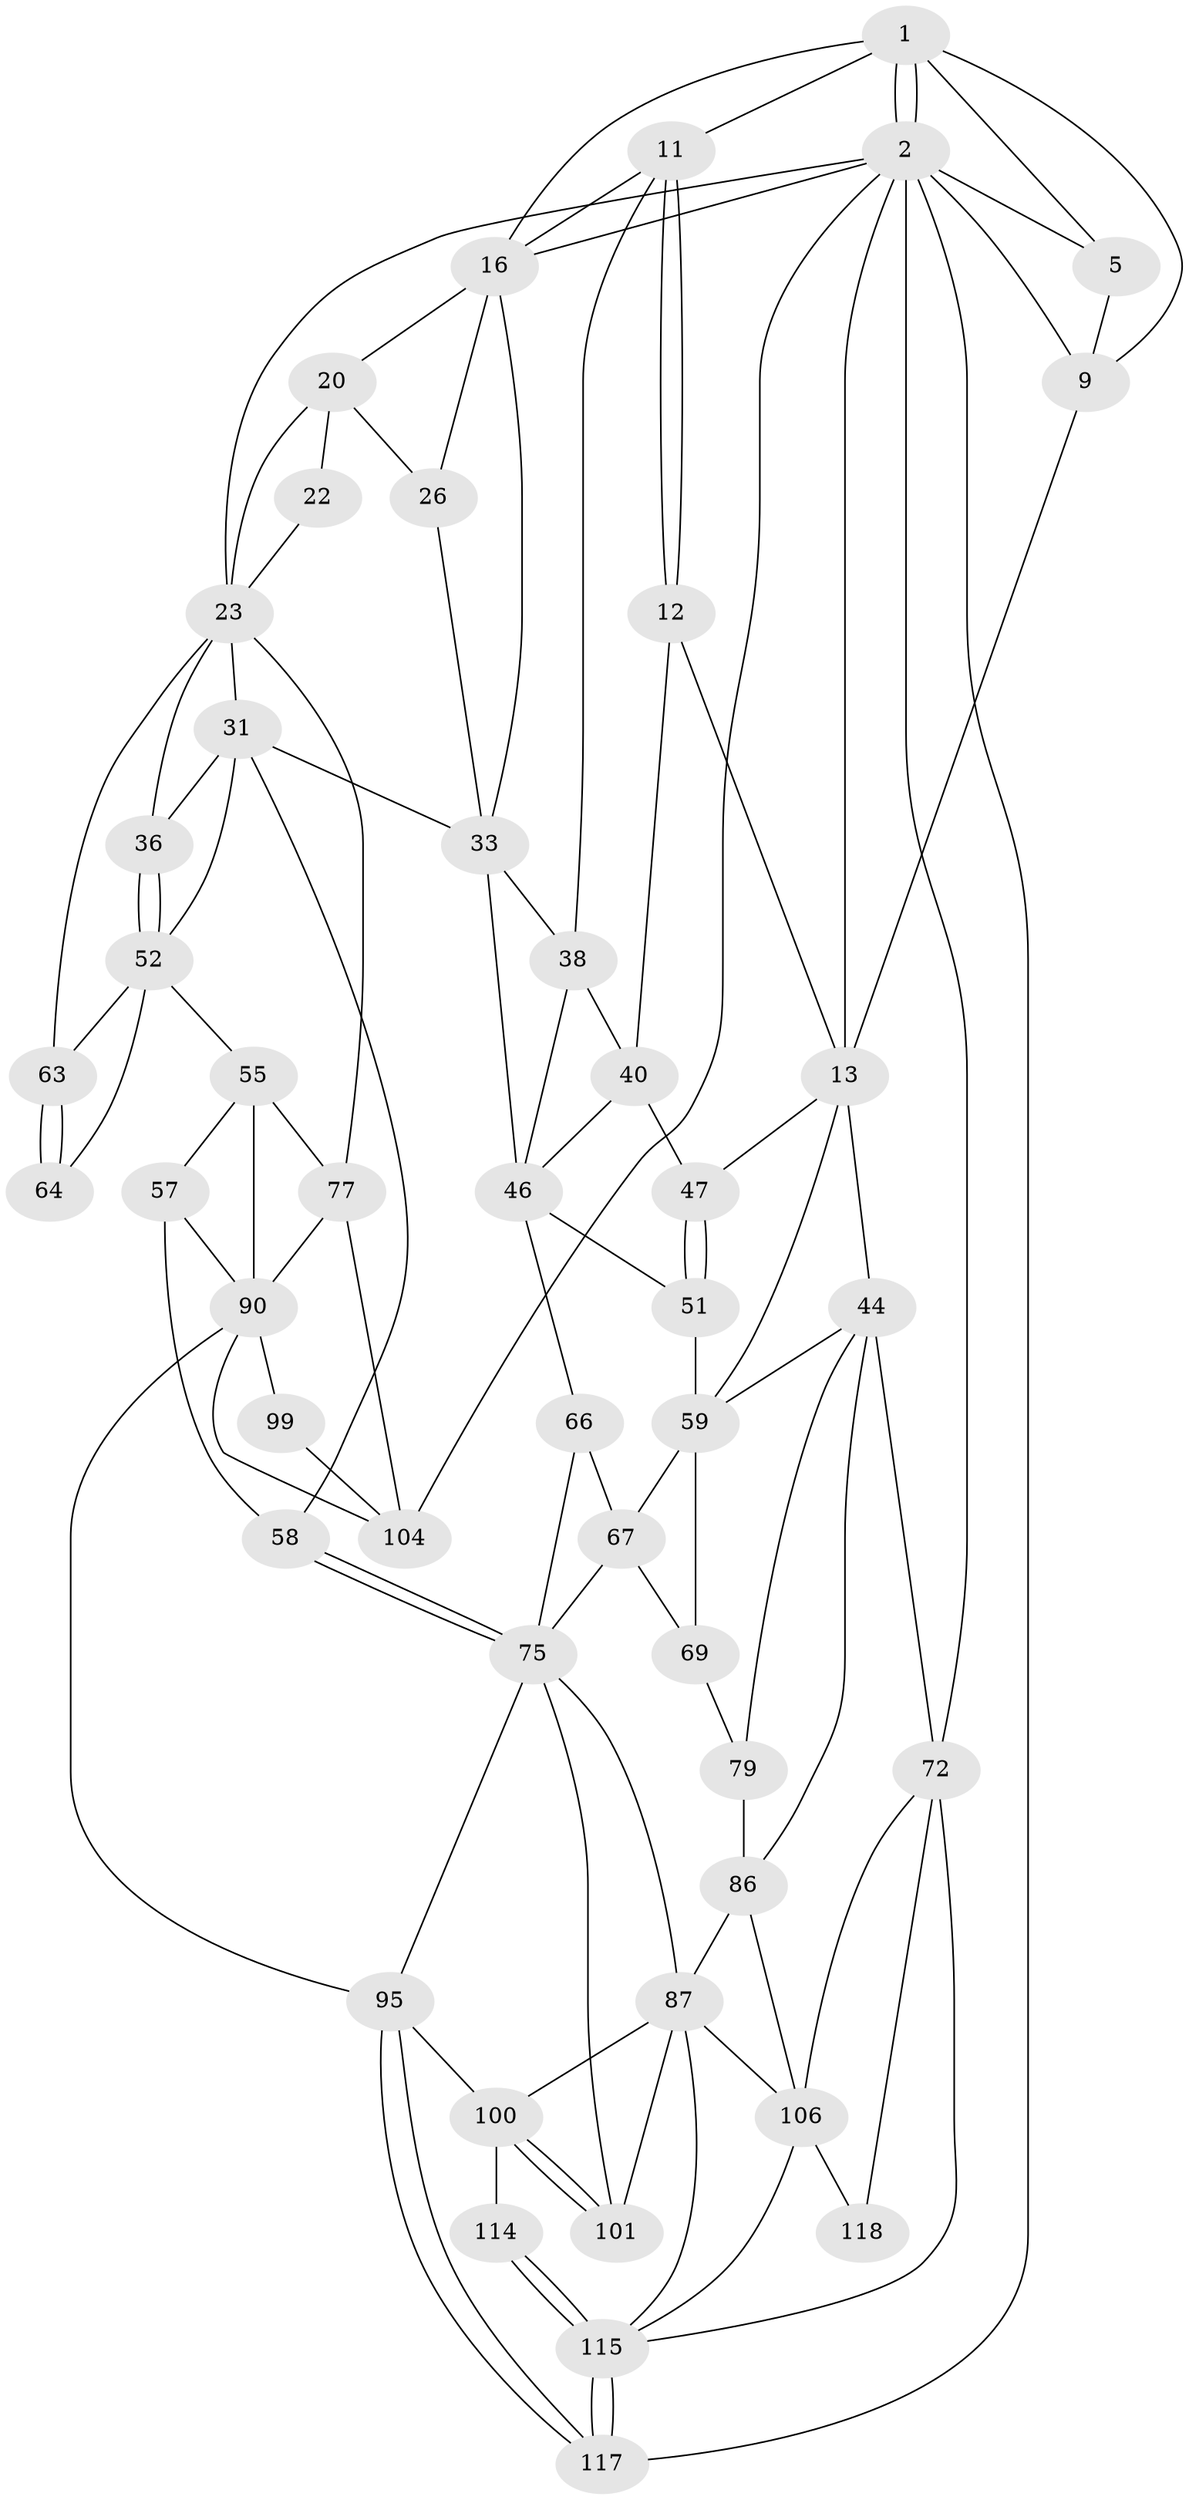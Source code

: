 // original degree distribution, {3: 0.025, 6: 0.23333333333333334, 5: 0.5083333333333333, 4: 0.23333333333333334}
// Generated by graph-tools (version 1.1) at 2025/21/03/04/25 18:21:23]
// undirected, 48 vertices, 108 edges
graph export_dot {
graph [start="1"]
  node [color=gray90,style=filled];
  1 [pos="+0.21479117590359717+0",super="+7"];
  2 [pos="+0+0",super="+3+19"];
  5 [pos="+0+0.07888942726475777",super="+6"];
  9 [pos="+0.07298653580948643+0.11026745991271056",super="+15"];
  11 [pos="+0.2798502514269447+0.09559523400328128",super="+29"];
  12 [pos="+0.1893057804555165+0.23906379964027202"];
  13 [pos="+0.1610332448068131+0.24234214308878407",super="+14+43"];
  16 [pos="+0.39094818434748224+0",super="+27+17"];
  20 [pos="+0.685116823989592+0.13477869631228376",super="+21"];
  22 [pos="+0.9054441107092681+0"];
  23 [pos="+1+0.29748034379867333",super="+62+24"];
  26 [pos="+0.6718200570869409+0.14224074352409063"];
  31 [pos="+0.7578003706043427+0.3498174717670301",super="+37+32"];
  33 [pos="+0.6221682848832512+0.4196118815197422",super="+34"];
  36 [pos="+0.9310393036185183+0.3613207218639841"];
  38 [pos="+0.4216654800850006+0.24486550268120444",super="+39"];
  40 [pos="+0.3617417693279931+0.3276148666038763",super="+41"];
  44 [pos="+0+0.48571206202090295",super="+45"];
  46 [pos="+0.5709182581456237+0.4336006496409901",super="+49"];
  47 [pos="+0.23856857189125902+0.33901938612558863"];
  51 [pos="+0.2724253847352763+0.46023663107487006"];
  52 [pos="+0.9205124496201382+0.46873846796636887",super="+53"];
  55 [pos="+0.8545609759590206+0.6143538560183764",super="+56+78"];
  57 [pos="+0.741235146275946+0.6079961831015178"];
  58 [pos="+0.7154424957426214+0.5959812664672225"];
  59 [pos="+0.15045255454491172+0.4697759738195654",super="+61+60"];
  63 [pos="+1+0.5306004132919971"];
  64 [pos="+0.9636645506148328+0.4945272271160178"];
  66 [pos="+0.43597744136441113+0.5686482022583007"];
  67 [pos="+0.32072554481641125+0.6013965541356541",super="+68+83"];
  69 [pos="+0.1879925483382977+0.578259405865704",super="+81+70"];
  72 [pos="+0+0.8156868178933898",super="+73"];
  75 [pos="+0.611518785332535+0.6897094066996737",super="+76"];
  77 [pos="+1+0.5693850466752526",super="+98"];
  79 [pos="+0.10493440186184834+0.6598697510632485",super="+82"];
  86 [pos="+0.15281931878460245+0.8029108730263872",super="+89"];
  87 [pos="+0.3032614435000715+0.7541465399035665",super="+102+88"];
  90 [pos="+0.9152920710006429+0.6929227599843818",super="+97+91"];
  95 [pos="+0.729654183670834+0.9224867968497914",super="+96"];
  99 [pos="+0.9650128821459145+0.782134483813108"];
  100 [pos="+0.5490962925372939+0.8911745991582471",super="+112"];
  101 [pos="+0.4619686579598773+0.7942535027154646"];
  104 [pos="+1+1",super="+105"];
  106 [pos="+0.11806677222349546+0.8672027771920214",super="+107+111"];
  114 [pos="+0.43876291404323997+1"];
  115 [pos="+0.38981640672961076+1",super="+116"];
  117 [pos="+0.7769582073861696+1"];
  118 [pos="+0.09252424193217251+0.9415864684262796"];
  1 -- 2;
  1 -- 2;
  1 -- 16;
  1 -- 5;
  1 -- 9;
  1 -- 11;
  2 -- 72 [weight=2];
  2 -- 9;
  2 -- 5;
  2 -- 16;
  2 -- 117;
  2 -- 23;
  2 -- 104;
  2 -- 13;
  5 -- 9;
  9 -- 13;
  11 -- 12;
  11 -- 12;
  11 -- 16;
  11 -- 38;
  12 -- 13;
  12 -- 40;
  13 -- 59;
  13 -- 44 [weight=2];
  13 -- 47;
  16 -- 26;
  16 -- 20;
  16 -- 33;
  20 -- 26;
  20 -- 22;
  20 -- 23;
  22 -- 23;
  23 -- 63;
  23 -- 77;
  23 -- 36;
  23 -- 31;
  26 -- 33;
  31 -- 36;
  31 -- 33;
  31 -- 58;
  31 -- 52;
  33 -- 46;
  33 -- 38;
  36 -- 52;
  36 -- 52;
  38 -- 40;
  38 -- 46;
  40 -- 47;
  40 -- 46;
  44 -- 59;
  44 -- 86;
  44 -- 72;
  44 -- 79;
  46 -- 66;
  46 -- 51;
  47 -- 51;
  47 -- 51;
  51 -- 59;
  52 -- 64 [weight=2];
  52 -- 55;
  52 -- 63;
  55 -- 57;
  55 -- 90 [weight=2];
  55 -- 77;
  57 -- 58;
  57 -- 90;
  58 -- 75;
  58 -- 75;
  59 -- 67;
  59 -- 69;
  63 -- 64;
  63 -- 64;
  66 -- 67;
  66 -- 75;
  67 -- 69 [weight=2];
  67 -- 75;
  69 -- 79 [weight=2];
  72 -- 106;
  72 -- 118;
  72 -- 115;
  75 -- 95;
  75 -- 101;
  75 -- 87;
  77 -- 104;
  77 -- 90;
  79 -- 86;
  86 -- 106;
  86 -- 87;
  87 -- 101;
  87 -- 100;
  87 -- 115;
  87 -- 106;
  90 -- 99 [weight=2];
  90 -- 104;
  90 -- 95;
  95 -- 117;
  95 -- 117;
  95 -- 100;
  99 -- 104;
  100 -- 101;
  100 -- 101;
  100 -- 114 [weight=2];
  106 -- 118 [weight=2];
  106 -- 115;
  114 -- 115;
  114 -- 115;
  115 -- 117;
  115 -- 117;
}
